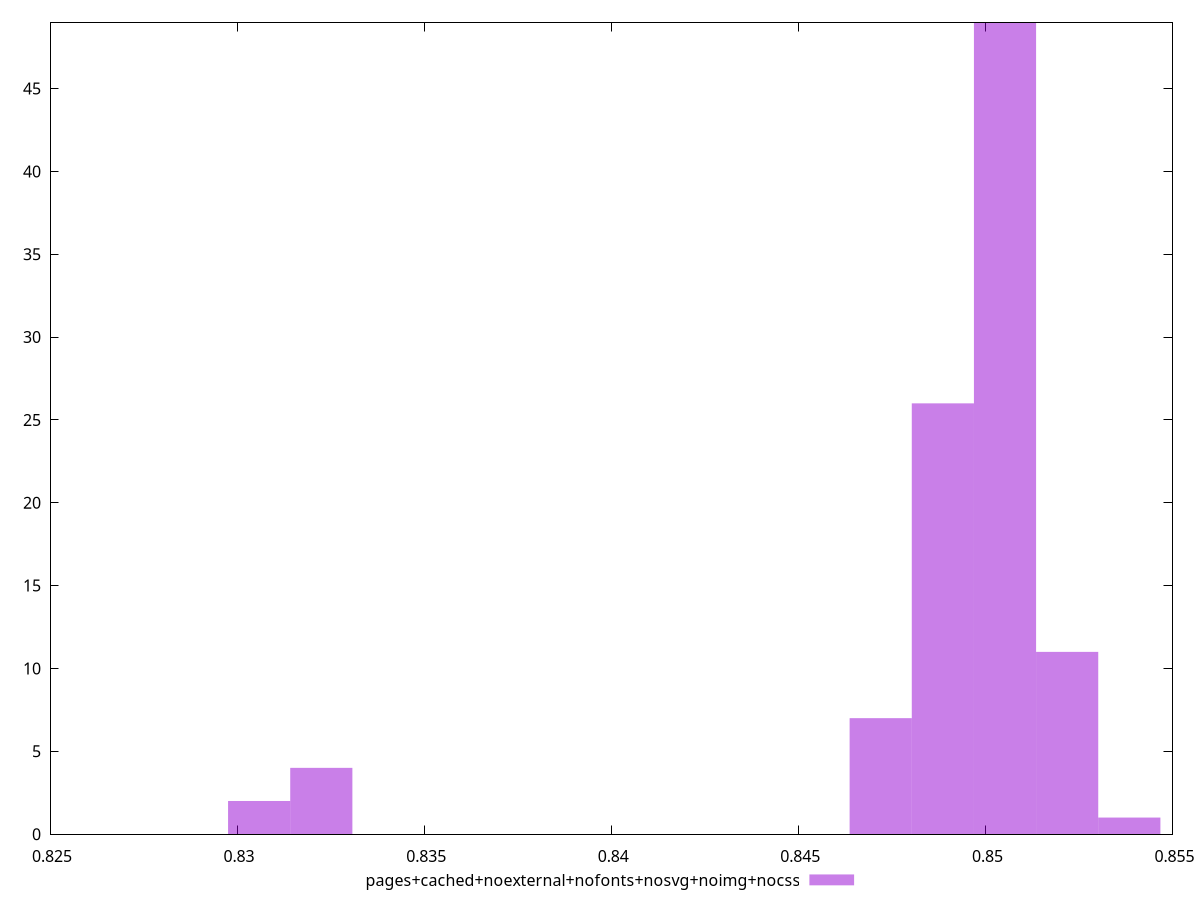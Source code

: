 $_pagesCachedNoexternalNofontsNosvgNoimgNocss <<EOF
0.8505237475506254 49
0.8488625683561906 26
0.8521849267450603 11
0.8538461059394951 1
0.8472013891617558 7
0.8305895972174077 2
0.8322507764118424 4
EOF
set key outside below
set terminal pngcairo
set output "report_00005_2020-11-02T22-26-11.212Z/largest-contentful-paint/pages+cached+noexternal+nofonts+nosvg+noimg+nocss//hist.png"
set yrange [0:49]
set boxwidth 0.0016611791944348153
set style fill transparent solid 0.5 noborder
plot $_pagesCachedNoexternalNofontsNosvgNoimgNocss title "pages+cached+noexternal+nofonts+nosvg+noimg+nocss" with boxes ,